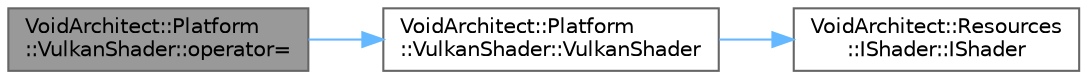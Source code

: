 digraph "VoidArchitect::Platform::VulkanShader::operator="
{
 // LATEX_PDF_SIZE
  bgcolor="transparent";
  edge [fontname=Helvetica,fontsize=10,labelfontname=Helvetica,labelfontsize=10];
  node [fontname=Helvetica,fontsize=10,shape=box,height=0.2,width=0.4];
  rankdir="LR";
  Node1 [id="Node000001",label="VoidArchitect::Platform\l::VulkanShader::operator=",height=0.2,width=0.4,color="gray40", fillcolor="grey60", style="filled", fontcolor="black",tooltip=" "];
  Node1 -> Node2 [id="edge1_Node000001_Node000002",color="steelblue1",style="solid",tooltip=" "];
  Node2 [id="Node000002",label="VoidArchitect::Platform\l::VulkanShader::VulkanShader",height=0.2,width=0.4,color="grey40", fillcolor="white", style="filled",URL="$class_void_architect_1_1_platform_1_1_vulkan_shader.html#ac34b4991980512f3edb929f96d74d1c5",tooltip=" "];
  Node2 -> Node3 [id="edge2_Node000002_Node000003",color="steelblue1",style="solid",tooltip=" "];
  Node3 [id="Node000003",label="VoidArchitect::Resources\l::IShader::IShader",height=0.2,width=0.4,color="grey40", fillcolor="white", style="filled",URL="$class_void_architect_1_1_resources_1_1_i_shader.html#aefaea076c148d18fd525c82ebb0c25be",tooltip=" "];
}
